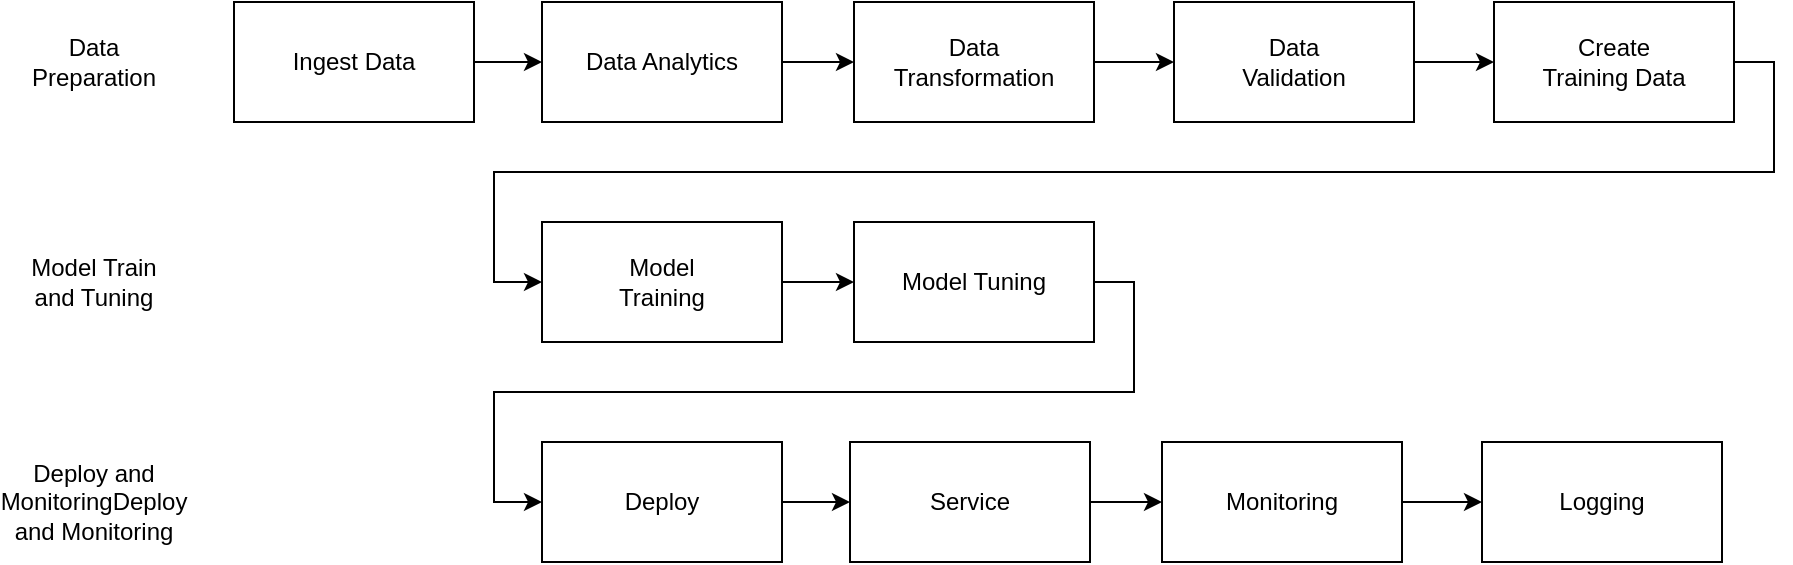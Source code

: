 <mxfile version="22.1.11" type="github">
  <diagram name="ページ1" id="xu3zL0TH3c5mUvp_H_aF">
    <mxGraphModel dx="1114" dy="607" grid="1" gridSize="10" guides="1" tooltips="1" connect="1" arrows="1" fold="1" page="1" pageScale="1" pageWidth="827" pageHeight="1169" math="0" shadow="0">
      <root>
        <mxCell id="0" />
        <mxCell id="1" parent="0" />
        <mxCell id="biuHPZ7P6EIKtqggzLLb-28" style="edgeStyle=orthogonalEdgeStyle;rounded=0;orthogonalLoop=1;jettySize=auto;html=1;exitX=1;exitY=0.5;exitDx=0;exitDy=0;entryX=0;entryY=0.5;entryDx=0;entryDy=0;" edge="1" parent="1" source="biuHPZ7P6EIKtqggzLLb-1" target="biuHPZ7P6EIKtqggzLLb-3">
          <mxGeometry relative="1" as="geometry" />
        </mxCell>
        <mxCell id="biuHPZ7P6EIKtqggzLLb-1" value="" style="rounded=0;whiteSpace=wrap;html=1;" vertex="1" parent="1">
          <mxGeometry x="140" y="240" width="120" height="60" as="geometry" />
        </mxCell>
        <mxCell id="biuHPZ7P6EIKtqggzLLb-2" value="Ingest Data" style="text;html=1;strokeColor=none;fillColor=none;align=center;verticalAlign=middle;whiteSpace=wrap;rounded=0;" vertex="1" parent="1">
          <mxGeometry x="160" y="255" width="80" height="30" as="geometry" />
        </mxCell>
        <mxCell id="biuHPZ7P6EIKtqggzLLb-29" style="edgeStyle=orthogonalEdgeStyle;rounded=0;orthogonalLoop=1;jettySize=auto;html=1;exitX=1;exitY=0.5;exitDx=0;exitDy=0;entryX=0;entryY=0.5;entryDx=0;entryDy=0;" edge="1" parent="1" source="biuHPZ7P6EIKtqggzLLb-3" target="biuHPZ7P6EIKtqggzLLb-5">
          <mxGeometry relative="1" as="geometry" />
        </mxCell>
        <mxCell id="biuHPZ7P6EIKtqggzLLb-3" value="" style="rounded=0;whiteSpace=wrap;html=1;" vertex="1" parent="1">
          <mxGeometry x="294" y="240" width="120" height="60" as="geometry" />
        </mxCell>
        <mxCell id="biuHPZ7P6EIKtqggzLLb-4" value="Data Analytics" style="text;html=1;strokeColor=none;fillColor=none;align=center;verticalAlign=middle;whiteSpace=wrap;rounded=0;" vertex="1" parent="1">
          <mxGeometry x="314" y="255" width="80" height="30" as="geometry" />
        </mxCell>
        <mxCell id="biuHPZ7P6EIKtqggzLLb-30" style="edgeStyle=orthogonalEdgeStyle;rounded=0;orthogonalLoop=1;jettySize=auto;html=1;exitX=1;exitY=0.5;exitDx=0;exitDy=0;entryX=0;entryY=0.5;entryDx=0;entryDy=0;" edge="1" parent="1" source="biuHPZ7P6EIKtqggzLLb-5" target="biuHPZ7P6EIKtqggzLLb-7">
          <mxGeometry relative="1" as="geometry" />
        </mxCell>
        <mxCell id="biuHPZ7P6EIKtqggzLLb-5" value="" style="rounded=0;whiteSpace=wrap;html=1;" vertex="1" parent="1">
          <mxGeometry x="450" y="240" width="120" height="60" as="geometry" />
        </mxCell>
        <mxCell id="biuHPZ7P6EIKtqggzLLb-6" value="Data Transformation" style="text;html=1;strokeColor=none;fillColor=none;align=center;verticalAlign=middle;whiteSpace=wrap;rounded=0;" vertex="1" parent="1">
          <mxGeometry x="470" y="255" width="80" height="30" as="geometry" />
        </mxCell>
        <mxCell id="biuHPZ7P6EIKtqggzLLb-31" style="edgeStyle=orthogonalEdgeStyle;rounded=0;orthogonalLoop=1;jettySize=auto;html=1;exitX=1;exitY=0.5;exitDx=0;exitDy=0;entryX=0;entryY=0.5;entryDx=0;entryDy=0;" edge="1" parent="1" source="biuHPZ7P6EIKtqggzLLb-7" target="biuHPZ7P6EIKtqggzLLb-9">
          <mxGeometry relative="1" as="geometry" />
        </mxCell>
        <mxCell id="biuHPZ7P6EIKtqggzLLb-7" value="" style="rounded=0;whiteSpace=wrap;html=1;" vertex="1" parent="1">
          <mxGeometry x="610" y="240" width="120" height="60" as="geometry" />
        </mxCell>
        <mxCell id="biuHPZ7P6EIKtqggzLLb-8" value="Data Validation" style="text;html=1;strokeColor=none;fillColor=none;align=center;verticalAlign=middle;whiteSpace=wrap;rounded=0;" vertex="1" parent="1">
          <mxGeometry x="630" y="255" width="80" height="30" as="geometry" />
        </mxCell>
        <mxCell id="biuHPZ7P6EIKtqggzLLb-32" style="edgeStyle=orthogonalEdgeStyle;rounded=0;orthogonalLoop=1;jettySize=auto;html=1;exitX=1;exitY=0.5;exitDx=0;exitDy=0;entryX=0;entryY=0.5;entryDx=0;entryDy=0;" edge="1" parent="1" source="biuHPZ7P6EIKtqggzLLb-9" target="biuHPZ7P6EIKtqggzLLb-12">
          <mxGeometry relative="1" as="geometry">
            <mxPoint x="240" y="370" as="targetPoint" />
            <Array as="points">
              <mxPoint x="910" y="270" />
              <mxPoint x="910" y="325" />
              <mxPoint x="270" y="325" />
              <mxPoint x="270" y="380" />
            </Array>
          </mxGeometry>
        </mxCell>
        <mxCell id="biuHPZ7P6EIKtqggzLLb-9" value="" style="rounded=0;whiteSpace=wrap;html=1;" vertex="1" parent="1">
          <mxGeometry x="770" y="240" width="120" height="60" as="geometry" />
        </mxCell>
        <mxCell id="biuHPZ7P6EIKtqggzLLb-10" value="Create Training Data" style="text;html=1;strokeColor=none;fillColor=none;align=center;verticalAlign=middle;whiteSpace=wrap;rounded=0;" vertex="1" parent="1">
          <mxGeometry x="790" y="255" width="80" height="30" as="geometry" />
        </mxCell>
        <mxCell id="biuHPZ7P6EIKtqggzLLb-11" value="Data Preparation" style="text;html=1;strokeColor=none;fillColor=none;align=center;verticalAlign=middle;whiteSpace=wrap;rounded=0;" vertex="1" parent="1">
          <mxGeometry x="30" y="255" width="80" height="30" as="geometry" />
        </mxCell>
        <mxCell id="biuHPZ7P6EIKtqggzLLb-33" style="edgeStyle=orthogonalEdgeStyle;rounded=0;orthogonalLoop=1;jettySize=auto;html=1;exitX=1;exitY=0.5;exitDx=0;exitDy=0;entryX=0;entryY=0.5;entryDx=0;entryDy=0;" edge="1" parent="1" source="biuHPZ7P6EIKtqggzLLb-12" target="biuHPZ7P6EIKtqggzLLb-14">
          <mxGeometry relative="1" as="geometry" />
        </mxCell>
        <mxCell id="biuHPZ7P6EIKtqggzLLb-12" value="" style="rounded=0;whiteSpace=wrap;html=1;" vertex="1" parent="1">
          <mxGeometry x="294" y="350" width="120" height="60" as="geometry" />
        </mxCell>
        <mxCell id="biuHPZ7P6EIKtqggzLLb-13" value="Model Training" style="text;html=1;strokeColor=none;fillColor=none;align=center;verticalAlign=middle;whiteSpace=wrap;rounded=0;" vertex="1" parent="1">
          <mxGeometry x="314" y="365" width="80" height="30" as="geometry" />
        </mxCell>
        <mxCell id="biuHPZ7P6EIKtqggzLLb-34" style="edgeStyle=orthogonalEdgeStyle;rounded=0;orthogonalLoop=1;jettySize=auto;html=1;exitX=1;exitY=0.5;exitDx=0;exitDy=0;entryX=0;entryY=0.5;entryDx=0;entryDy=0;" edge="1" parent="1" source="biuHPZ7P6EIKtqggzLLb-14" target="biuHPZ7P6EIKtqggzLLb-16">
          <mxGeometry relative="1" as="geometry">
            <Array as="points">
              <mxPoint x="590" y="380" />
              <mxPoint x="590" y="435" />
              <mxPoint x="270" y="435" />
              <mxPoint x="270" y="490" />
            </Array>
          </mxGeometry>
        </mxCell>
        <mxCell id="biuHPZ7P6EIKtqggzLLb-14" value="" style="rounded=0;whiteSpace=wrap;html=1;" vertex="1" parent="1">
          <mxGeometry x="450" y="350" width="120" height="60" as="geometry" />
        </mxCell>
        <mxCell id="biuHPZ7P6EIKtqggzLLb-15" value="Model Tuning" style="text;html=1;strokeColor=none;fillColor=none;align=center;verticalAlign=middle;whiteSpace=wrap;rounded=0;" vertex="1" parent="1">
          <mxGeometry x="470" y="365" width="80" height="30" as="geometry" />
        </mxCell>
        <mxCell id="biuHPZ7P6EIKtqggzLLb-35" style="edgeStyle=orthogonalEdgeStyle;rounded=0;orthogonalLoop=1;jettySize=auto;html=1;exitX=1;exitY=0.5;exitDx=0;exitDy=0;entryX=0;entryY=0.5;entryDx=0;entryDy=0;" edge="1" parent="1" source="biuHPZ7P6EIKtqggzLLb-16" target="biuHPZ7P6EIKtqggzLLb-18">
          <mxGeometry relative="1" as="geometry" />
        </mxCell>
        <mxCell id="biuHPZ7P6EIKtqggzLLb-16" value="" style="rounded=0;whiteSpace=wrap;html=1;" vertex="1" parent="1">
          <mxGeometry x="294" y="460" width="120" height="60" as="geometry" />
        </mxCell>
        <mxCell id="biuHPZ7P6EIKtqggzLLb-17" value="Deploy" style="text;html=1;strokeColor=none;fillColor=none;align=center;verticalAlign=middle;whiteSpace=wrap;rounded=0;" vertex="1" parent="1">
          <mxGeometry x="314" y="475" width="80" height="30" as="geometry" />
        </mxCell>
        <mxCell id="biuHPZ7P6EIKtqggzLLb-36" style="edgeStyle=orthogonalEdgeStyle;rounded=0;orthogonalLoop=1;jettySize=auto;html=1;exitX=1;exitY=0.5;exitDx=0;exitDy=0;entryX=0;entryY=0.5;entryDx=0;entryDy=0;" edge="1" parent="1" source="biuHPZ7P6EIKtqggzLLb-18" target="biuHPZ7P6EIKtqggzLLb-20">
          <mxGeometry relative="1" as="geometry" />
        </mxCell>
        <mxCell id="biuHPZ7P6EIKtqggzLLb-18" value="" style="rounded=0;whiteSpace=wrap;html=1;" vertex="1" parent="1">
          <mxGeometry x="448" y="460" width="120" height="60" as="geometry" />
        </mxCell>
        <mxCell id="biuHPZ7P6EIKtqggzLLb-19" value="Service" style="text;html=1;strokeColor=none;fillColor=none;align=center;verticalAlign=middle;whiteSpace=wrap;rounded=0;" vertex="1" parent="1">
          <mxGeometry x="468" y="475" width="80" height="30" as="geometry" />
        </mxCell>
        <mxCell id="biuHPZ7P6EIKtqggzLLb-37" style="edgeStyle=orthogonalEdgeStyle;rounded=0;orthogonalLoop=1;jettySize=auto;html=1;exitX=1;exitY=0.5;exitDx=0;exitDy=0;entryX=0;entryY=0.5;entryDx=0;entryDy=0;" edge="1" parent="1" source="biuHPZ7P6EIKtqggzLLb-20" target="biuHPZ7P6EIKtqggzLLb-22">
          <mxGeometry relative="1" as="geometry" />
        </mxCell>
        <mxCell id="biuHPZ7P6EIKtqggzLLb-20" value="" style="rounded=0;whiteSpace=wrap;html=1;" vertex="1" parent="1">
          <mxGeometry x="604" y="460" width="120" height="60" as="geometry" />
        </mxCell>
        <mxCell id="biuHPZ7P6EIKtqggzLLb-21" value="Monitoring" style="text;html=1;strokeColor=none;fillColor=none;align=center;verticalAlign=middle;whiteSpace=wrap;rounded=0;" vertex="1" parent="1">
          <mxGeometry x="624" y="475" width="80" height="30" as="geometry" />
        </mxCell>
        <mxCell id="biuHPZ7P6EIKtqggzLLb-22" value="" style="rounded=0;whiteSpace=wrap;html=1;" vertex="1" parent="1">
          <mxGeometry x="764" y="460" width="120" height="60" as="geometry" />
        </mxCell>
        <mxCell id="biuHPZ7P6EIKtqggzLLb-23" value="Logging" style="text;html=1;strokeColor=none;fillColor=none;align=center;verticalAlign=middle;whiteSpace=wrap;rounded=0;" vertex="1" parent="1">
          <mxGeometry x="784" y="475" width="80" height="30" as="geometry" />
        </mxCell>
        <mxCell id="biuHPZ7P6EIKtqggzLLb-26" value="Model Train and Tuning" style="text;html=1;strokeColor=none;fillColor=none;align=center;verticalAlign=middle;whiteSpace=wrap;rounded=0;" vertex="1" parent="1">
          <mxGeometry x="30" y="365" width="80" height="30" as="geometry" />
        </mxCell>
        <mxCell id="biuHPZ7P6EIKtqggzLLb-27" value="Deploy and MonitoringDeploy and Monitoring" style="text;html=1;strokeColor=none;fillColor=none;align=center;verticalAlign=middle;whiteSpace=wrap;rounded=0;" vertex="1" parent="1">
          <mxGeometry x="30" y="475" width="80" height="30" as="geometry" />
        </mxCell>
      </root>
    </mxGraphModel>
  </diagram>
</mxfile>
